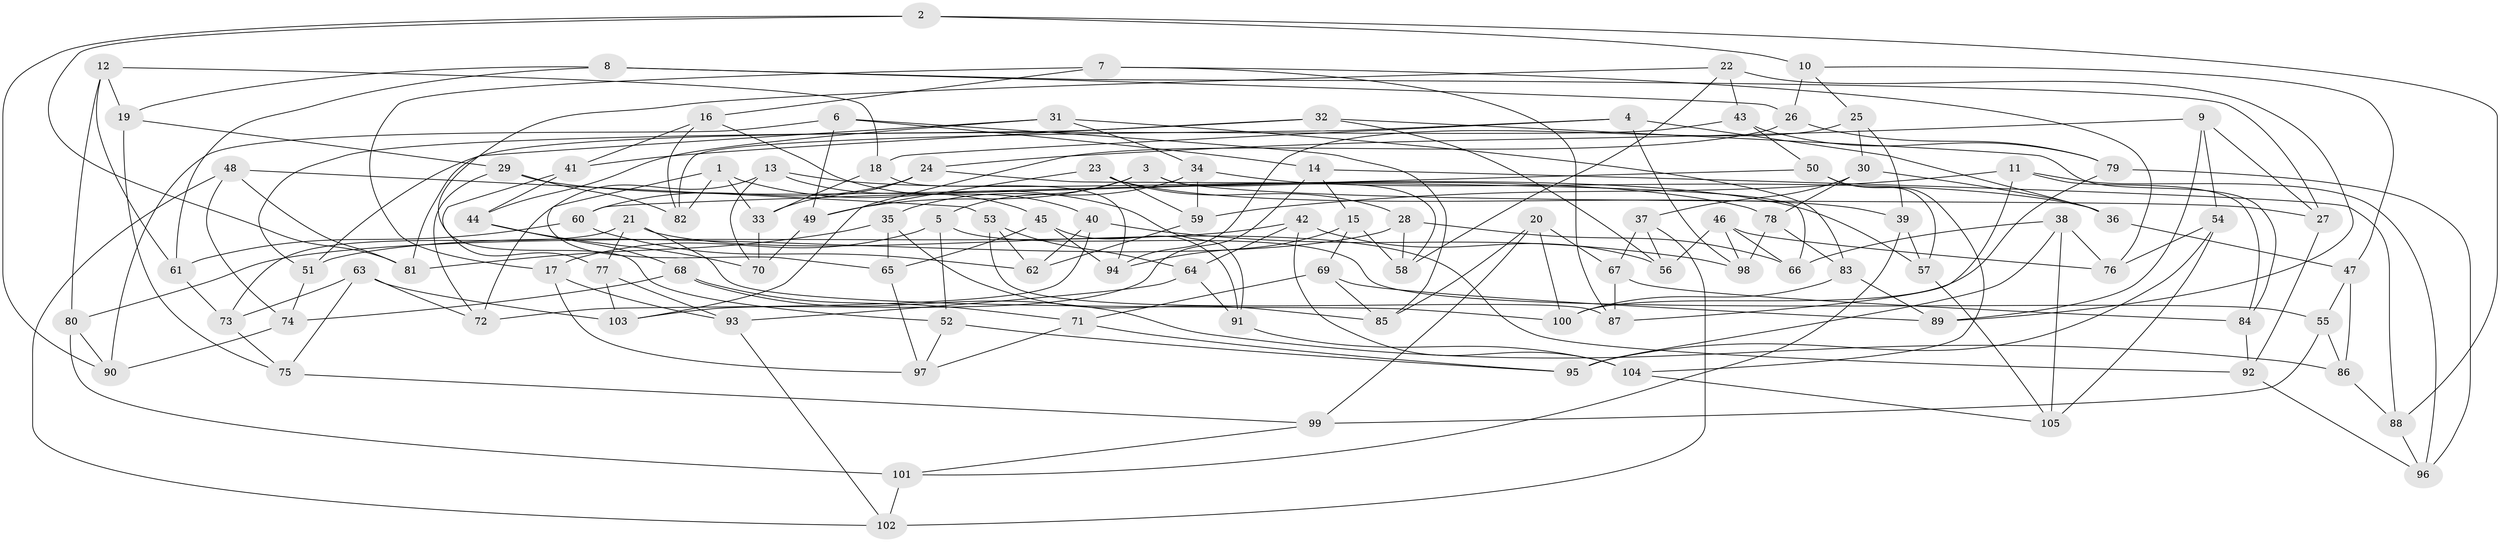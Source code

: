 // Generated by graph-tools (version 1.1) at 2025/37/03/09/25 02:37:51]
// undirected, 105 vertices, 210 edges
graph export_dot {
graph [start="1"]
  node [color=gray90,style=filled];
  1;
  2;
  3;
  4;
  5;
  6;
  7;
  8;
  9;
  10;
  11;
  12;
  13;
  14;
  15;
  16;
  17;
  18;
  19;
  20;
  21;
  22;
  23;
  24;
  25;
  26;
  27;
  28;
  29;
  30;
  31;
  32;
  33;
  34;
  35;
  36;
  37;
  38;
  39;
  40;
  41;
  42;
  43;
  44;
  45;
  46;
  47;
  48;
  49;
  50;
  51;
  52;
  53;
  54;
  55;
  56;
  57;
  58;
  59;
  60;
  61;
  62;
  63;
  64;
  65;
  66;
  67;
  68;
  69;
  70;
  71;
  72;
  73;
  74;
  75;
  76;
  77;
  78;
  79;
  80;
  81;
  82;
  83;
  84;
  85;
  86;
  87;
  88;
  89;
  90;
  91;
  92;
  93;
  94;
  95;
  96;
  97;
  98;
  99;
  100;
  101;
  102;
  103;
  104;
  105;
  1 -- 65;
  1 -- 33;
  1 -- 82;
  1 -- 91;
  2 -- 88;
  2 -- 90;
  2 -- 81;
  2 -- 10;
  3 -- 49;
  3 -- 27;
  3 -- 5;
  3 -- 58;
  4 -- 98;
  4 -- 36;
  4 -- 82;
  4 -- 18;
  5 -- 17;
  5 -- 55;
  5 -- 52;
  6 -- 85;
  6 -- 14;
  6 -- 90;
  6 -- 49;
  7 -- 16;
  7 -- 87;
  7 -- 17;
  7 -- 76;
  8 -- 61;
  8 -- 26;
  8 -- 27;
  8 -- 19;
  9 -- 54;
  9 -- 89;
  9 -- 24;
  9 -- 27;
  10 -- 47;
  10 -- 26;
  10 -- 25;
  11 -- 59;
  11 -- 96;
  11 -- 84;
  11 -- 87;
  12 -- 19;
  12 -- 80;
  12 -- 18;
  12 -- 61;
  13 -- 57;
  13 -- 72;
  13 -- 70;
  13 -- 45;
  14 -- 15;
  14 -- 103;
  14 -- 88;
  15 -- 94;
  15 -- 58;
  15 -- 69;
  16 -- 40;
  16 -- 41;
  16 -- 82;
  17 -- 93;
  17 -- 97;
  18 -- 94;
  18 -- 33;
  19 -- 29;
  19 -- 75;
  20 -- 100;
  20 -- 99;
  20 -- 67;
  20 -- 85;
  21 -- 73;
  21 -- 77;
  21 -- 100;
  21 -- 92;
  22 -- 52;
  22 -- 58;
  22 -- 43;
  22 -- 89;
  23 -- 39;
  23 -- 49;
  23 -- 59;
  23 -- 28;
  24 -- 33;
  24 -- 66;
  24 -- 60;
  25 -- 94;
  25 -- 39;
  25 -- 30;
  26 -- 103;
  26 -- 79;
  27 -- 92;
  28 -- 51;
  28 -- 66;
  28 -- 58;
  29 -- 78;
  29 -- 82;
  29 -- 72;
  30 -- 36;
  30 -- 78;
  30 -- 37;
  31 -- 83;
  31 -- 44;
  31 -- 81;
  31 -- 34;
  32 -- 84;
  32 -- 41;
  32 -- 56;
  32 -- 51;
  33 -- 70;
  34 -- 36;
  34 -- 59;
  34 -- 35;
  35 -- 81;
  35 -- 85;
  35 -- 65;
  36 -- 47;
  37 -- 56;
  37 -- 102;
  37 -- 67;
  38 -- 105;
  38 -- 76;
  38 -- 95;
  38 -- 66;
  39 -- 57;
  39 -- 101;
  40 -- 62;
  40 -- 72;
  40 -- 98;
  41 -- 77;
  41 -- 44;
  42 -- 80;
  42 -- 56;
  42 -- 104;
  42 -- 64;
  43 -- 50;
  43 -- 79;
  43 -- 51;
  44 -- 68;
  44 -- 70;
  45 -- 91;
  45 -- 65;
  45 -- 94;
  46 -- 66;
  46 -- 98;
  46 -- 76;
  46 -- 56;
  47 -- 55;
  47 -- 86;
  48 -- 53;
  48 -- 81;
  48 -- 102;
  48 -- 74;
  49 -- 70;
  50 -- 57;
  50 -- 60;
  50 -- 104;
  51 -- 74;
  52 -- 95;
  52 -- 97;
  53 -- 64;
  53 -- 87;
  53 -- 62;
  54 -- 95;
  54 -- 76;
  54 -- 105;
  55 -- 86;
  55 -- 99;
  57 -- 105;
  59 -- 62;
  60 -- 61;
  60 -- 62;
  61 -- 73;
  63 -- 103;
  63 -- 75;
  63 -- 73;
  63 -- 72;
  64 -- 93;
  64 -- 91;
  65 -- 97;
  67 -- 87;
  67 -- 84;
  68 -- 74;
  68 -- 86;
  68 -- 71;
  69 -- 71;
  69 -- 89;
  69 -- 85;
  71 -- 95;
  71 -- 97;
  73 -- 75;
  74 -- 90;
  75 -- 99;
  77 -- 103;
  77 -- 93;
  78 -- 98;
  78 -- 83;
  79 -- 96;
  79 -- 100;
  80 -- 90;
  80 -- 101;
  83 -- 89;
  83 -- 100;
  84 -- 92;
  86 -- 88;
  88 -- 96;
  91 -- 104;
  92 -- 96;
  93 -- 102;
  99 -- 101;
  101 -- 102;
  104 -- 105;
}
